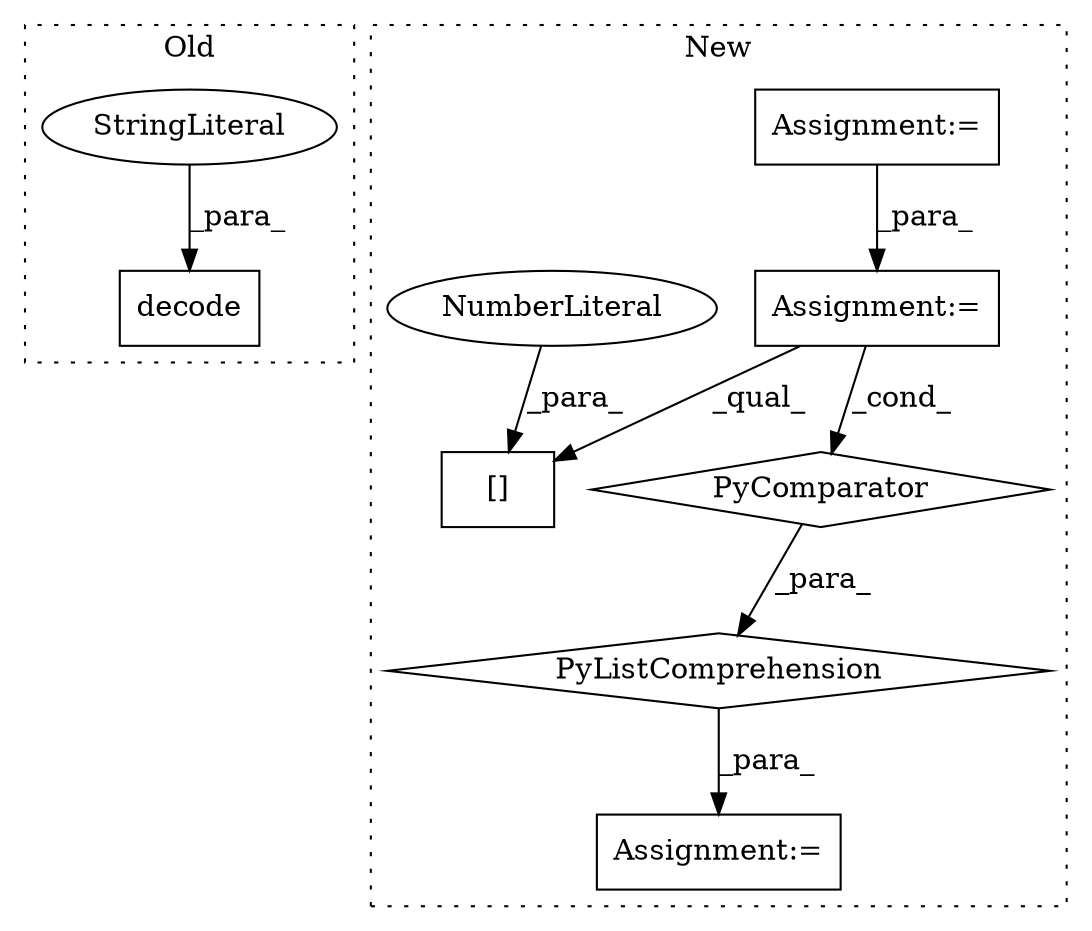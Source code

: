 digraph G {
subgraph cluster0 {
1 [label="decode" a="32" s="4850,4864" l="7,1" shape="box"];
6 [label="StringLiteral" a="45" s="4857" l="7" shape="ellipse"];
label = "Old";
style="dotted";
}
subgraph cluster1 {
2 [label="PyListComprehension" a="109" s="3867" l="121" shape="diamond"];
3 [label="PyComparator" a="113" s="3938" l="42" shape="diamond"];
4 [label="Assignment:=" a="7" s="3938" l="42" shape="box"];
5 [label="Assignment:=" a="7" s="3853" l="14" shape="box"];
7 [label="Assignment:=" a="7" s="3729" l="1" shape="box"];
8 [label="[]" a="2" s="3867,3873" l="5,1" shape="box"];
9 [label="NumberLiteral" a="34" s="3872" l="1" shape="ellipse"];
label = "New";
style="dotted";
}
2 -> 5 [label="_para_"];
3 -> 2 [label="_para_"];
4 -> 3 [label="_cond_"];
4 -> 8 [label="_qual_"];
6 -> 1 [label="_para_"];
7 -> 4 [label="_para_"];
9 -> 8 [label="_para_"];
}